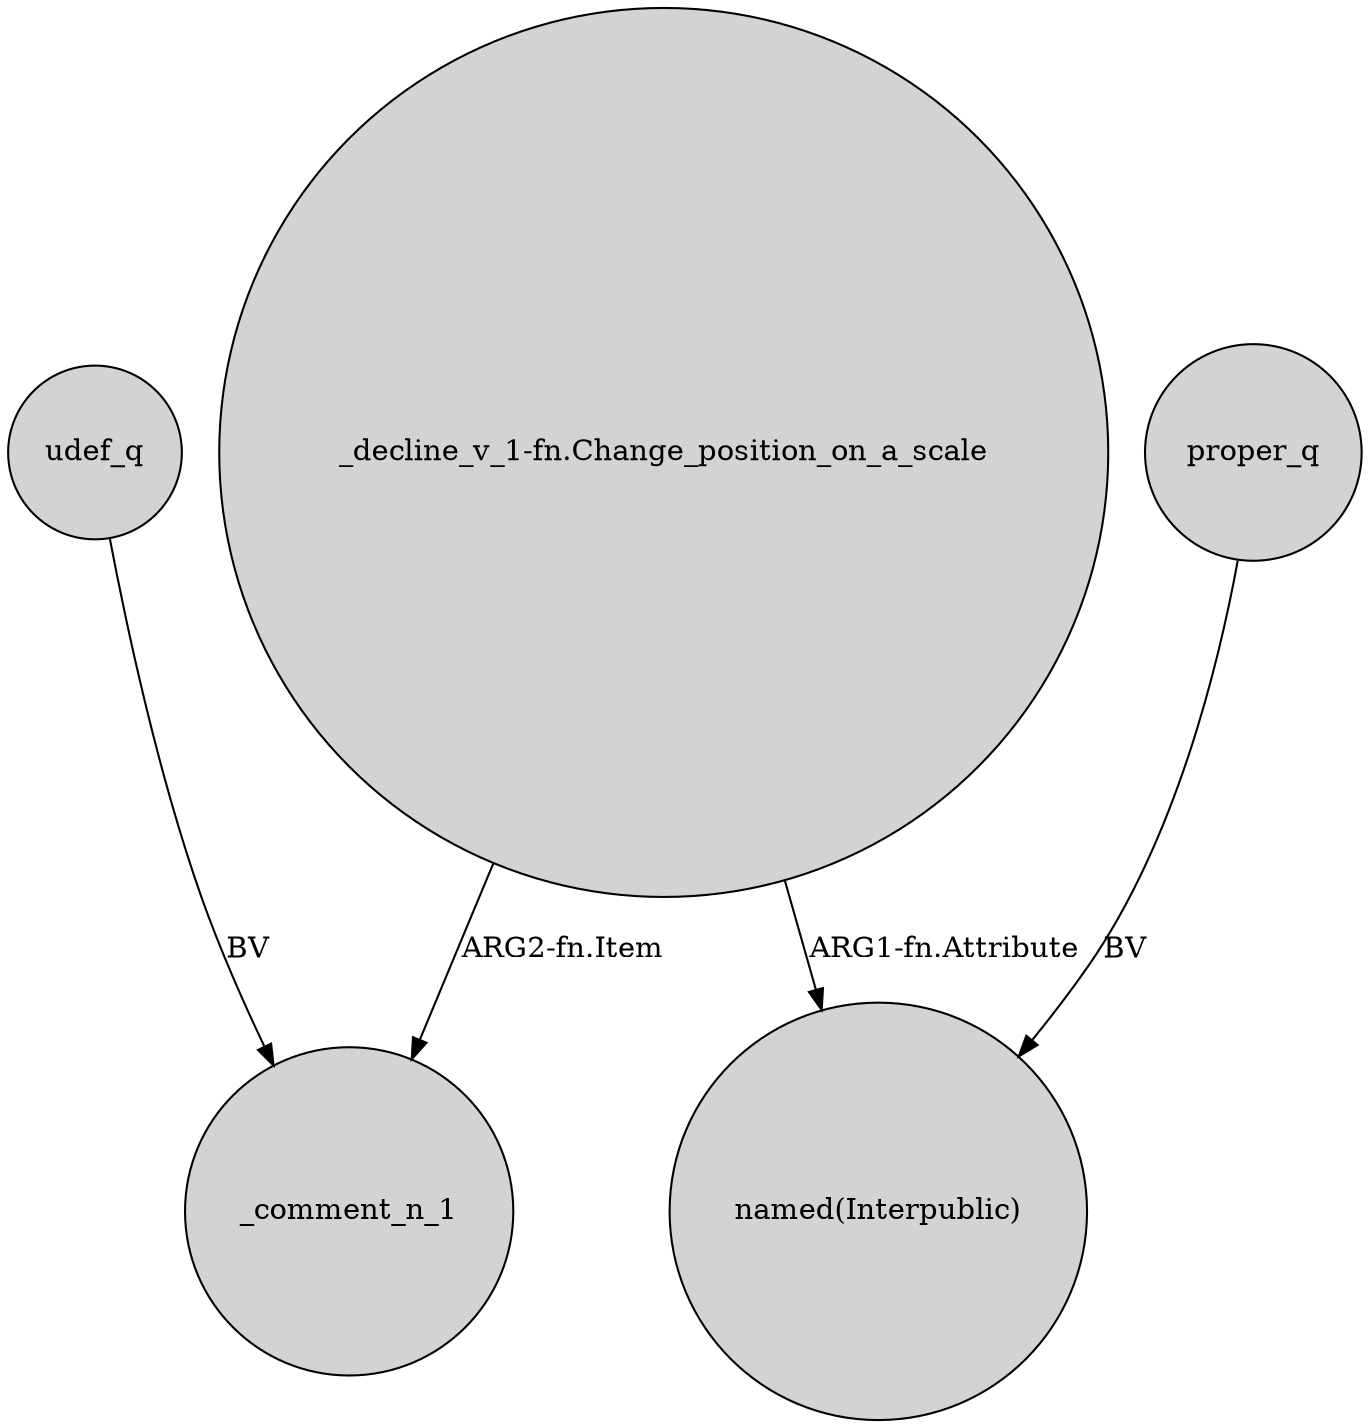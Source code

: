 digraph {
	node [shape=circle style=filled]
	udef_q -> _comment_n_1 [label=BV]
	"_decline_v_1-fn.Change_position_on_a_scale" -> "named(Interpublic)" [label="ARG1-fn.Attribute"]
	proper_q -> "named(Interpublic)" [label=BV]
	"_decline_v_1-fn.Change_position_on_a_scale" -> _comment_n_1 [label="ARG2-fn.Item"]
}
